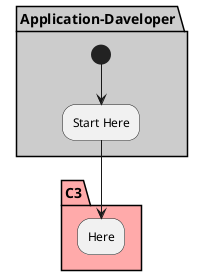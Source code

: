@startuml


partition "Application-Daveloper"  #cccccc {
  (*) --> "Start Here"
}

partition "C3" #ffaaaa {
  "Start Here" --> "Here"
}

@enduml

